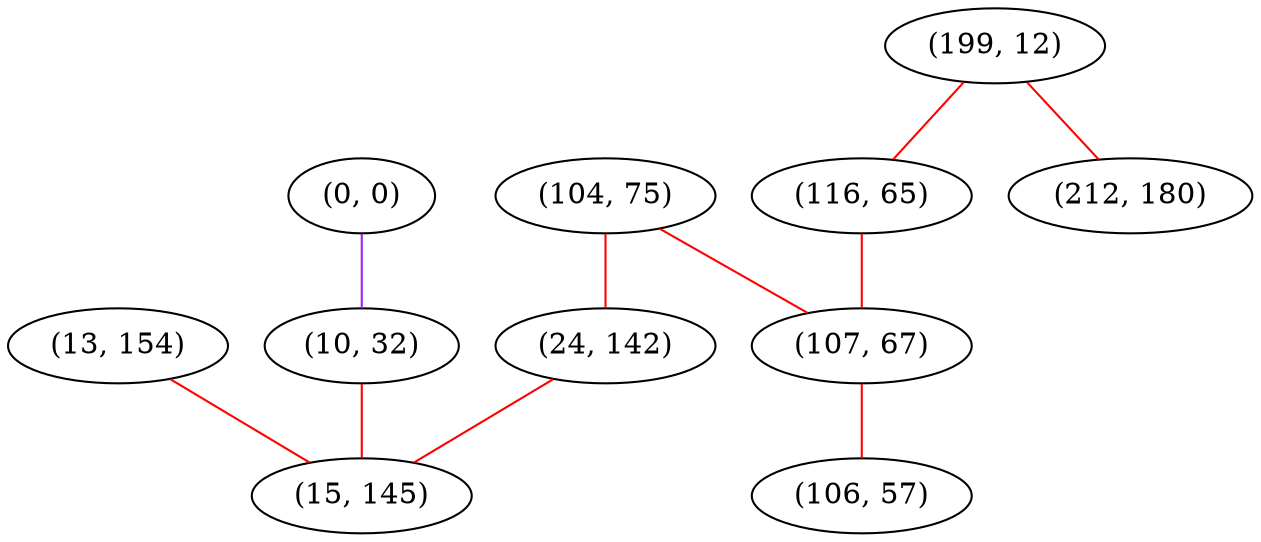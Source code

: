graph "" {
"(0, 0)";
"(199, 12)";
"(116, 65)";
"(104, 75)";
"(212, 180)";
"(13, 154)";
"(107, 67)";
"(106, 57)";
"(24, 142)";
"(10, 32)";
"(15, 145)";
"(0, 0)" -- "(10, 32)"  [color=purple, key=0, weight=4];
"(199, 12)" -- "(212, 180)"  [color=red, key=0, weight=1];
"(199, 12)" -- "(116, 65)"  [color=red, key=0, weight=1];
"(116, 65)" -- "(107, 67)"  [color=red, key=0, weight=1];
"(104, 75)" -- "(24, 142)"  [color=red, key=0, weight=1];
"(104, 75)" -- "(107, 67)"  [color=red, key=0, weight=1];
"(13, 154)" -- "(15, 145)"  [color=red, key=0, weight=1];
"(107, 67)" -- "(106, 57)"  [color=red, key=0, weight=1];
"(24, 142)" -- "(15, 145)"  [color=red, key=0, weight=1];
"(10, 32)" -- "(15, 145)"  [color=red, key=0, weight=1];
}
